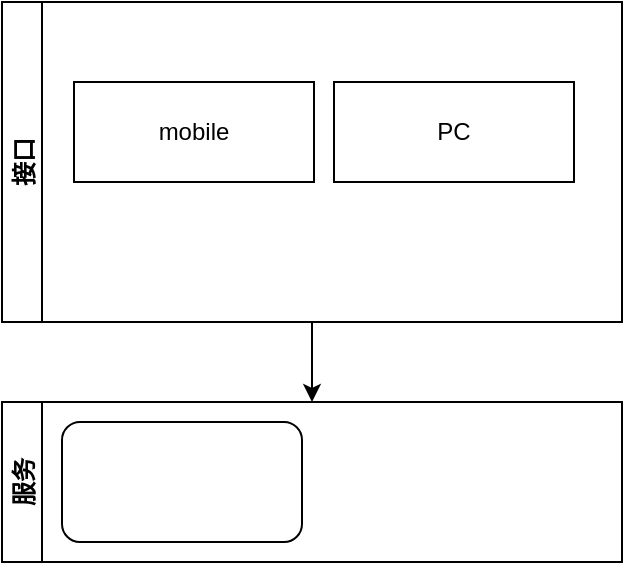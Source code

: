 <mxfile version="24.6.4" type="device">
  <diagram name="第 1 页" id="srf7vNwyu2cZwSCrjBKo">
    <mxGraphModel dx="1114" dy="817" grid="1" gridSize="10" guides="1" tooltips="1" connect="1" arrows="1" fold="1" page="1" pageScale="1" pageWidth="827" pageHeight="1169" math="0" shadow="0">
      <root>
        <mxCell id="0" />
        <mxCell id="1" parent="0" />
        <mxCell id="3" value="服务" style="swimlane;startSize=20;horizontal=0;childLayout=treeLayout;horizontalTree=1;resizable=0;containerType=tree;fontSize=12;" parent="1" vertex="1">
          <mxGeometry x="120" y="310" width="310" height="80" as="geometry" />
        </mxCell>
        <mxCell id="w48xXhKB9famFuxTFfYR-3" value="" style="rounded=1;whiteSpace=wrap;html=1;" vertex="1" parent="3">
          <mxGeometry x="30" y="10" width="120" height="60" as="geometry" />
        </mxCell>
        <mxCell id="w48xXhKB9famFuxTFfYR-11" style="edgeStyle=orthogonalEdgeStyle;rounded=0;orthogonalLoop=1;jettySize=auto;html=1;exitX=0.5;exitY=1;exitDx=0;exitDy=0;entryX=0.5;entryY=0;entryDx=0;entryDy=0;" edge="1" parent="1" source="w48xXhKB9famFuxTFfYR-5" target="3">
          <mxGeometry relative="1" as="geometry" />
        </mxCell>
        <mxCell id="w48xXhKB9famFuxTFfYR-5" value="接口" style="swimlane;startSize=20;horizontal=0;childLayout=treeLayout;horizontalTree=1;sortEdges=1;resizable=0;containerType=tree;fontSize=12;" vertex="1" parent="1">
          <mxGeometry x="120" y="110" width="310" height="160" as="geometry" />
        </mxCell>
        <mxCell id="w48xXhKB9famFuxTFfYR-4" value="mobile" style="rounded=0;whiteSpace=wrap;html=1;" vertex="1" parent="w48xXhKB9famFuxTFfYR-5">
          <mxGeometry x="36" y="40" width="120" height="50" as="geometry" />
        </mxCell>
        <mxCell id="2" value="PC" style="rounded=0;whiteSpace=wrap;html=1;" parent="w48xXhKB9famFuxTFfYR-5" vertex="1">
          <mxGeometry x="166" y="40" width="120" height="50" as="geometry" />
        </mxCell>
      </root>
    </mxGraphModel>
  </diagram>
</mxfile>
